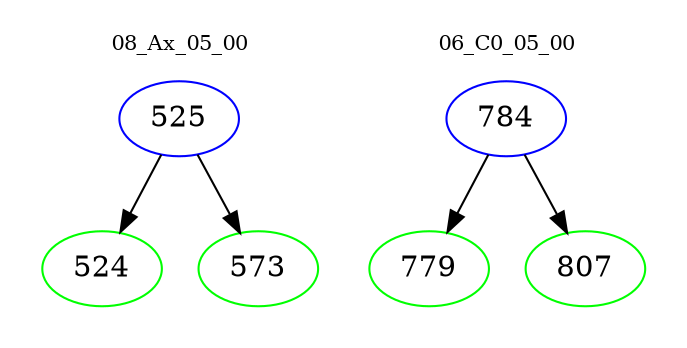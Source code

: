 digraph{
subgraph cluster_0 {
color = white
label = "08_Ax_05_00";
fontsize=10;
T0_525 [label="525", color="blue"]
T0_525 -> T0_524 [color="black"]
T0_524 [label="524", color="green"]
T0_525 -> T0_573 [color="black"]
T0_573 [label="573", color="green"]
}
subgraph cluster_1 {
color = white
label = "06_C0_05_00";
fontsize=10;
T1_784 [label="784", color="blue"]
T1_784 -> T1_779 [color="black"]
T1_779 [label="779", color="green"]
T1_784 -> T1_807 [color="black"]
T1_807 [label="807", color="green"]
}
}
